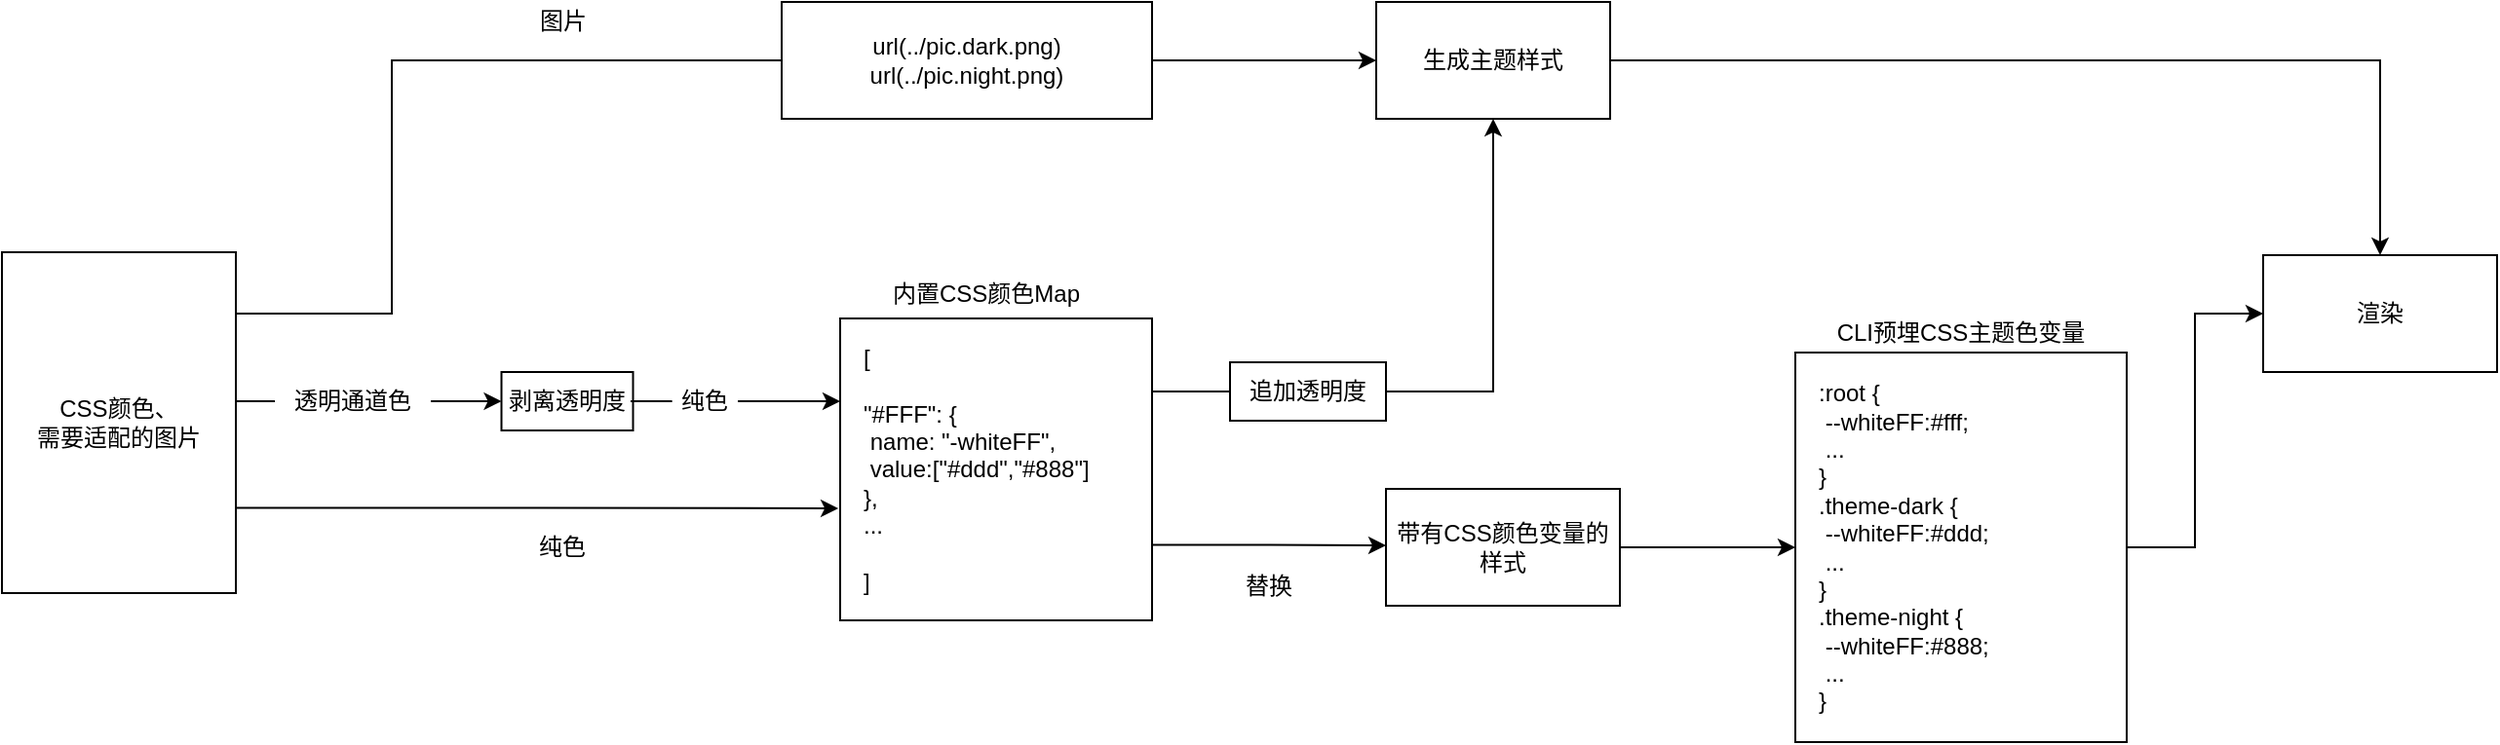 <mxfile version="15.3.2" type="github">
  <diagram id="kgpKYQtTHZ0yAKxKKP6v" name="Page-1">
    <mxGraphModel dx="1426" dy="793" grid="1" gridSize="10" guides="1" tooltips="1" connect="1" arrows="1" fold="1" page="1" pageScale="1" pageWidth="850" pageHeight="1100" math="0" shadow="0">
      <root>
        <mxCell id="0" />
        <mxCell id="1" parent="0" />
        <mxCell id="XZD5LZTIUlUZhoP-xwFo-17" style="edgeStyle=orthogonalEdgeStyle;rounded=0;orthogonalLoop=1;jettySize=auto;html=1;exitX=1;exitY=0.25;exitDx=0;exitDy=0;" edge="1" parent="1" source="XZD5LZTIUlUZhoP-xwFo-1">
          <mxGeometry relative="1" as="geometry">
            <mxPoint x="470" y="90" as="targetPoint" />
            <Array as="points">
              <mxPoint x="160" y="220" />
              <mxPoint x="240" y="220" />
              <mxPoint x="240" y="90" />
            </Array>
          </mxGeometry>
        </mxCell>
        <mxCell id="XZD5LZTIUlUZhoP-xwFo-65" style="edgeStyle=orthogonalEdgeStyle;rounded=0;orthogonalLoop=1;jettySize=auto;html=1;exitX=1;exitY=0.75;exitDx=0;exitDy=0;entryX=-0.006;entryY=0.629;entryDx=0;entryDy=0;entryPerimeter=0;" edge="1" parent="1" source="XZD5LZTIUlUZhoP-xwFo-1" target="XZD5LZTIUlUZhoP-xwFo-6">
          <mxGeometry relative="1" as="geometry">
            <mxPoint x="460" y="344" as="targetPoint" />
          </mxGeometry>
        </mxCell>
        <mxCell id="XZD5LZTIUlUZhoP-xwFo-1" value="CSS颜色、&lt;br&gt;需要适配的图片" style="rounded=0;whiteSpace=wrap;html=1;" vertex="1" parent="1">
          <mxGeometry x="40" y="188.5" width="120" height="175" as="geometry" />
        </mxCell>
        <mxCell id="XZD5LZTIUlUZhoP-xwFo-52" style="edgeStyle=orthogonalEdgeStyle;rounded=0;orthogonalLoop=1;jettySize=auto;html=1;exitX=1;exitY=0.5;exitDx=0;exitDy=0;entryX=0.5;entryY=1;entryDx=0;entryDy=0;startArrow=none;" edge="1" parent="1" source="XZD5LZTIUlUZhoP-xwFo-70" target="XZD5LZTIUlUZhoP-xwFo-62">
          <mxGeometry relative="1" as="geometry">
            <mxPoint x="680" y="300" as="targetPoint" />
            <Array as="points">
              <mxPoint x="630" y="260" />
              <mxPoint x="805" y="260" />
            </Array>
          </mxGeometry>
        </mxCell>
        <mxCell id="XZD5LZTIUlUZhoP-xwFo-67" style="edgeStyle=orthogonalEdgeStyle;rounded=0;orthogonalLoop=1;jettySize=auto;html=1;exitX=1;exitY=0.75;exitDx=0;exitDy=0;" edge="1" parent="1" source="XZD5LZTIUlUZhoP-xwFo-6">
          <mxGeometry relative="1" as="geometry">
            <mxPoint x="750" y="339" as="targetPoint" />
          </mxGeometry>
        </mxCell>
        <mxCell id="XZD5LZTIUlUZhoP-xwFo-6" value="" style="rounded=0;whiteSpace=wrap;html=1;" vertex="1" parent="1">
          <mxGeometry x="470" y="222.5" width="160" height="155" as="geometry" />
        </mxCell>
        <mxCell id="XZD5LZTIUlUZhoP-xwFo-13" value="[&lt;br&gt;&lt;br&gt;&quot;#FFF&quot;: {&lt;br&gt;&lt;span style=&quot;white-space: pre&quot;&gt;	&lt;/span&gt;name: &quot;-whiteFF&quot;,&lt;br&gt;&lt;span style=&quot;white-space: pre&quot;&gt;	&lt;/span&gt;value:[&quot;#ddd&quot;,&quot;#888&quot;]&lt;br&gt;},&lt;br&gt;...&lt;br&gt;&lt;br&gt;]" style="text;html=1;strokeColor=none;fillColor=none;align=left;verticalAlign=middle;whiteSpace=wrap;rounded=0;" vertex="1" parent="1">
          <mxGeometry x="480" y="230" width="150" height="140" as="geometry" />
        </mxCell>
        <mxCell id="XZD5LZTIUlUZhoP-xwFo-36" value="" style="edgeStyle=orthogonalEdgeStyle;rounded=0;orthogonalLoop=1;jettySize=auto;html=1;" edge="1" parent="1" source="XZD5LZTIUlUZhoP-xwFo-19" target="XZD5LZTIUlUZhoP-xwFo-35">
          <mxGeometry relative="1" as="geometry" />
        </mxCell>
        <mxCell id="XZD5LZTIUlUZhoP-xwFo-19" value="透明通道色" style="text;html=1;strokeColor=none;fillColor=none;align=center;verticalAlign=middle;whiteSpace=wrap;rounded=0;" vertex="1" parent="1">
          <mxGeometry x="180" y="255" width="80" height="20" as="geometry" />
        </mxCell>
        <mxCell id="XZD5LZTIUlUZhoP-xwFo-20" value="" style="edgeStyle=orthogonalEdgeStyle;rounded=0;orthogonalLoop=1;jettySize=auto;html=1;entryX=0;entryY=0.5;entryDx=0;entryDy=0;endArrow=none;" edge="1" parent="1" source="XZD5LZTIUlUZhoP-xwFo-1" target="XZD5LZTIUlUZhoP-xwFo-19">
          <mxGeometry relative="1" as="geometry">
            <mxPoint x="160" y="300" as="sourcePoint" />
            <mxPoint x="290" y="300" as="targetPoint" />
            <Array as="points">
              <mxPoint x="170" y="265" />
              <mxPoint x="170" y="265" />
            </Array>
          </mxGeometry>
        </mxCell>
        <mxCell id="XZD5LZTIUlUZhoP-xwFo-26" value="图片" style="text;html=1;strokeColor=none;fillColor=none;align=center;verticalAlign=middle;whiteSpace=wrap;rounded=0;" vertex="1" parent="1">
          <mxGeometry x="307.5" y="60" width="40" height="20" as="geometry" />
        </mxCell>
        <mxCell id="XZD5LZTIUlUZhoP-xwFo-63" value="" style="edgeStyle=orthogonalEdgeStyle;rounded=0;orthogonalLoop=1;jettySize=auto;html=1;" edge="1" parent="1" source="XZD5LZTIUlUZhoP-xwFo-34" target="XZD5LZTIUlUZhoP-xwFo-62">
          <mxGeometry relative="1" as="geometry" />
        </mxCell>
        <mxCell id="XZD5LZTIUlUZhoP-xwFo-34" value="url(../pic.dark.png)&lt;br&gt;url(../pic.night.png)" style="rounded=0;whiteSpace=wrap;html=1;" vertex="1" parent="1">
          <mxGeometry x="440" y="60" width="190" height="60" as="geometry" />
        </mxCell>
        <mxCell id="XZD5LZTIUlUZhoP-xwFo-42" style="edgeStyle=orthogonalEdgeStyle;rounded=0;orthogonalLoop=1;jettySize=auto;html=1;entryX=0;entryY=0.5;entryDx=0;entryDy=0;entryPerimeter=0;startArrow=none;" edge="1" parent="1" source="XZD5LZTIUlUZhoP-xwFo-43">
          <mxGeometry relative="1" as="geometry">
            <mxPoint x="470" y="265" as="targetPoint" />
          </mxGeometry>
        </mxCell>
        <mxCell id="XZD5LZTIUlUZhoP-xwFo-35" value="剥离透明度" style="whiteSpace=wrap;html=1;" vertex="1" parent="1">
          <mxGeometry x="296.25" y="250" width="67.5" height="30" as="geometry" />
        </mxCell>
        <mxCell id="XZD5LZTIUlUZhoP-xwFo-43" value="纯色" style="text;html=1;strokeColor=none;fillColor=none;align=center;verticalAlign=middle;whiteSpace=wrap;rounded=0;" vertex="1" parent="1">
          <mxGeometry x="382.5" y="255" width="35" height="20" as="geometry" />
        </mxCell>
        <mxCell id="XZD5LZTIUlUZhoP-xwFo-44" value="" style="edgeStyle=orthogonalEdgeStyle;rounded=0;orthogonalLoop=1;jettySize=auto;html=1;entryX=0;entryY=0.5;entryDx=0;entryDy=0;entryPerimeter=0;endArrow=none;" edge="1" parent="1" source="XZD5LZTIUlUZhoP-xwFo-35" target="XZD5LZTIUlUZhoP-xwFo-43">
          <mxGeometry relative="1" as="geometry">
            <mxPoint x="350" y="300" as="sourcePoint" />
            <mxPoint x="470" y="300" as="targetPoint" />
          </mxGeometry>
        </mxCell>
        <mxCell id="XZD5LZTIUlUZhoP-xwFo-51" value="纯色" style="text;html=1;strokeColor=none;fillColor=none;align=center;verticalAlign=middle;whiteSpace=wrap;rounded=0;" vertex="1" parent="1">
          <mxGeometry x="310" y="330" width="35" height="20" as="geometry" />
        </mxCell>
        <mxCell id="XZD5LZTIUlUZhoP-xwFo-55" value="" style="edgeStyle=orthogonalEdgeStyle;rounded=0;orthogonalLoop=1;jettySize=auto;html=1;" edge="1" parent="1" source="XZD5LZTIUlUZhoP-xwFo-53" target="XZD5LZTIUlUZhoP-xwFo-54">
          <mxGeometry relative="1" as="geometry" />
        </mxCell>
        <mxCell id="XZD5LZTIUlUZhoP-xwFo-53" value="带有CSS颜色变量的样式" style="rounded=0;whiteSpace=wrap;html=1;" vertex="1" parent="1">
          <mxGeometry x="750" y="310" width="120" height="60" as="geometry" />
        </mxCell>
        <mxCell id="XZD5LZTIUlUZhoP-xwFo-57" value="" style="edgeStyle=orthogonalEdgeStyle;rounded=0;orthogonalLoop=1;jettySize=auto;html=1;" edge="1" parent="1" source="XZD5LZTIUlUZhoP-xwFo-54" target="XZD5LZTIUlUZhoP-xwFo-56">
          <mxGeometry relative="1" as="geometry" />
        </mxCell>
        <mxCell id="XZD5LZTIUlUZhoP-xwFo-54" value="" style="whiteSpace=wrap;html=1;rounded=0;" vertex="1" parent="1">
          <mxGeometry x="960" y="240" width="170" height="200" as="geometry" />
        </mxCell>
        <mxCell id="XZD5LZTIUlUZhoP-xwFo-56" value="渲染" style="whiteSpace=wrap;html=1;rounded=0;" vertex="1" parent="1">
          <mxGeometry x="1200" y="190" width="120" height="60" as="geometry" />
        </mxCell>
        <mxCell id="XZD5LZTIUlUZhoP-xwFo-60" value="替换" style="text;html=1;strokeColor=none;fillColor=none;align=center;verticalAlign=middle;whiteSpace=wrap;rounded=0;" vertex="1" parent="1">
          <mxGeometry x="670" y="350" width="40" height="20" as="geometry" />
        </mxCell>
        <mxCell id="XZD5LZTIUlUZhoP-xwFo-64" style="edgeStyle=orthogonalEdgeStyle;rounded=0;orthogonalLoop=1;jettySize=auto;html=1;exitX=1;exitY=0.5;exitDx=0;exitDy=0;entryX=0.5;entryY=0;entryDx=0;entryDy=0;" edge="1" parent="1" source="XZD5LZTIUlUZhoP-xwFo-62" target="XZD5LZTIUlUZhoP-xwFo-56">
          <mxGeometry relative="1" as="geometry" />
        </mxCell>
        <mxCell id="XZD5LZTIUlUZhoP-xwFo-62" value="生成主题样式" style="whiteSpace=wrap;html=1;rounded=0;" vertex="1" parent="1">
          <mxGeometry x="745" y="60" width="120" height="60" as="geometry" />
        </mxCell>
        <mxCell id="XZD5LZTIUlUZhoP-xwFo-70" value="追加透明度" style="rounded=0;whiteSpace=wrap;html=1;" vertex="1" parent="1">
          <mxGeometry x="670" y="245" width="80" height="30" as="geometry" />
        </mxCell>
        <mxCell id="XZD5LZTIUlUZhoP-xwFo-74" value=":root {&lt;br&gt;&lt;span style=&quot;white-space: pre&quot;&gt;	&lt;/span&gt;--whiteFF:#fff;&lt;br&gt;&lt;span style=&quot;white-space: pre&quot;&gt;	&lt;/span&gt;...&lt;br&gt;}&lt;br&gt;.theme-dark {&lt;br&gt;&lt;span style=&quot;white-space: pre&quot;&gt;	&lt;/span&gt;--whiteFF:#ddd;&lt;br&gt;&lt;span style=&quot;white-space: pre&quot;&gt;	&lt;/span&gt;...&lt;br&gt;}&lt;br&gt;.theme-night {&lt;br&gt;&lt;span style=&quot;white-space: pre&quot;&gt;	&lt;/span&gt;--whiteFF:#888;&lt;br&gt;&lt;span style=&quot;white-space: pre&quot;&gt;	&lt;/span&gt;...&lt;br&gt;}&lt;br&gt;" style="text;html=1;strokeColor=none;fillColor=none;align=left;verticalAlign=middle;whiteSpace=wrap;rounded=0;" vertex="1" parent="1">
          <mxGeometry x="970" y="270" width="150" height="140" as="geometry" />
        </mxCell>
        <mxCell id="XZD5LZTIUlUZhoP-xwFo-75" value="内置CSS颜色Map" style="text;html=1;strokeColor=none;fillColor=none;align=center;verticalAlign=middle;whiteSpace=wrap;rounded=0;" vertex="1" parent="1">
          <mxGeometry x="480" y="200" width="130" height="20" as="geometry" />
        </mxCell>
        <mxCell id="XZD5LZTIUlUZhoP-xwFo-76" value="CLI预埋CSS主题色变量" style="text;html=1;strokeColor=none;fillColor=none;align=center;verticalAlign=middle;whiteSpace=wrap;rounded=0;" vertex="1" parent="1">
          <mxGeometry x="965" y="220" width="160" height="20" as="geometry" />
        </mxCell>
      </root>
    </mxGraphModel>
  </diagram>
</mxfile>
